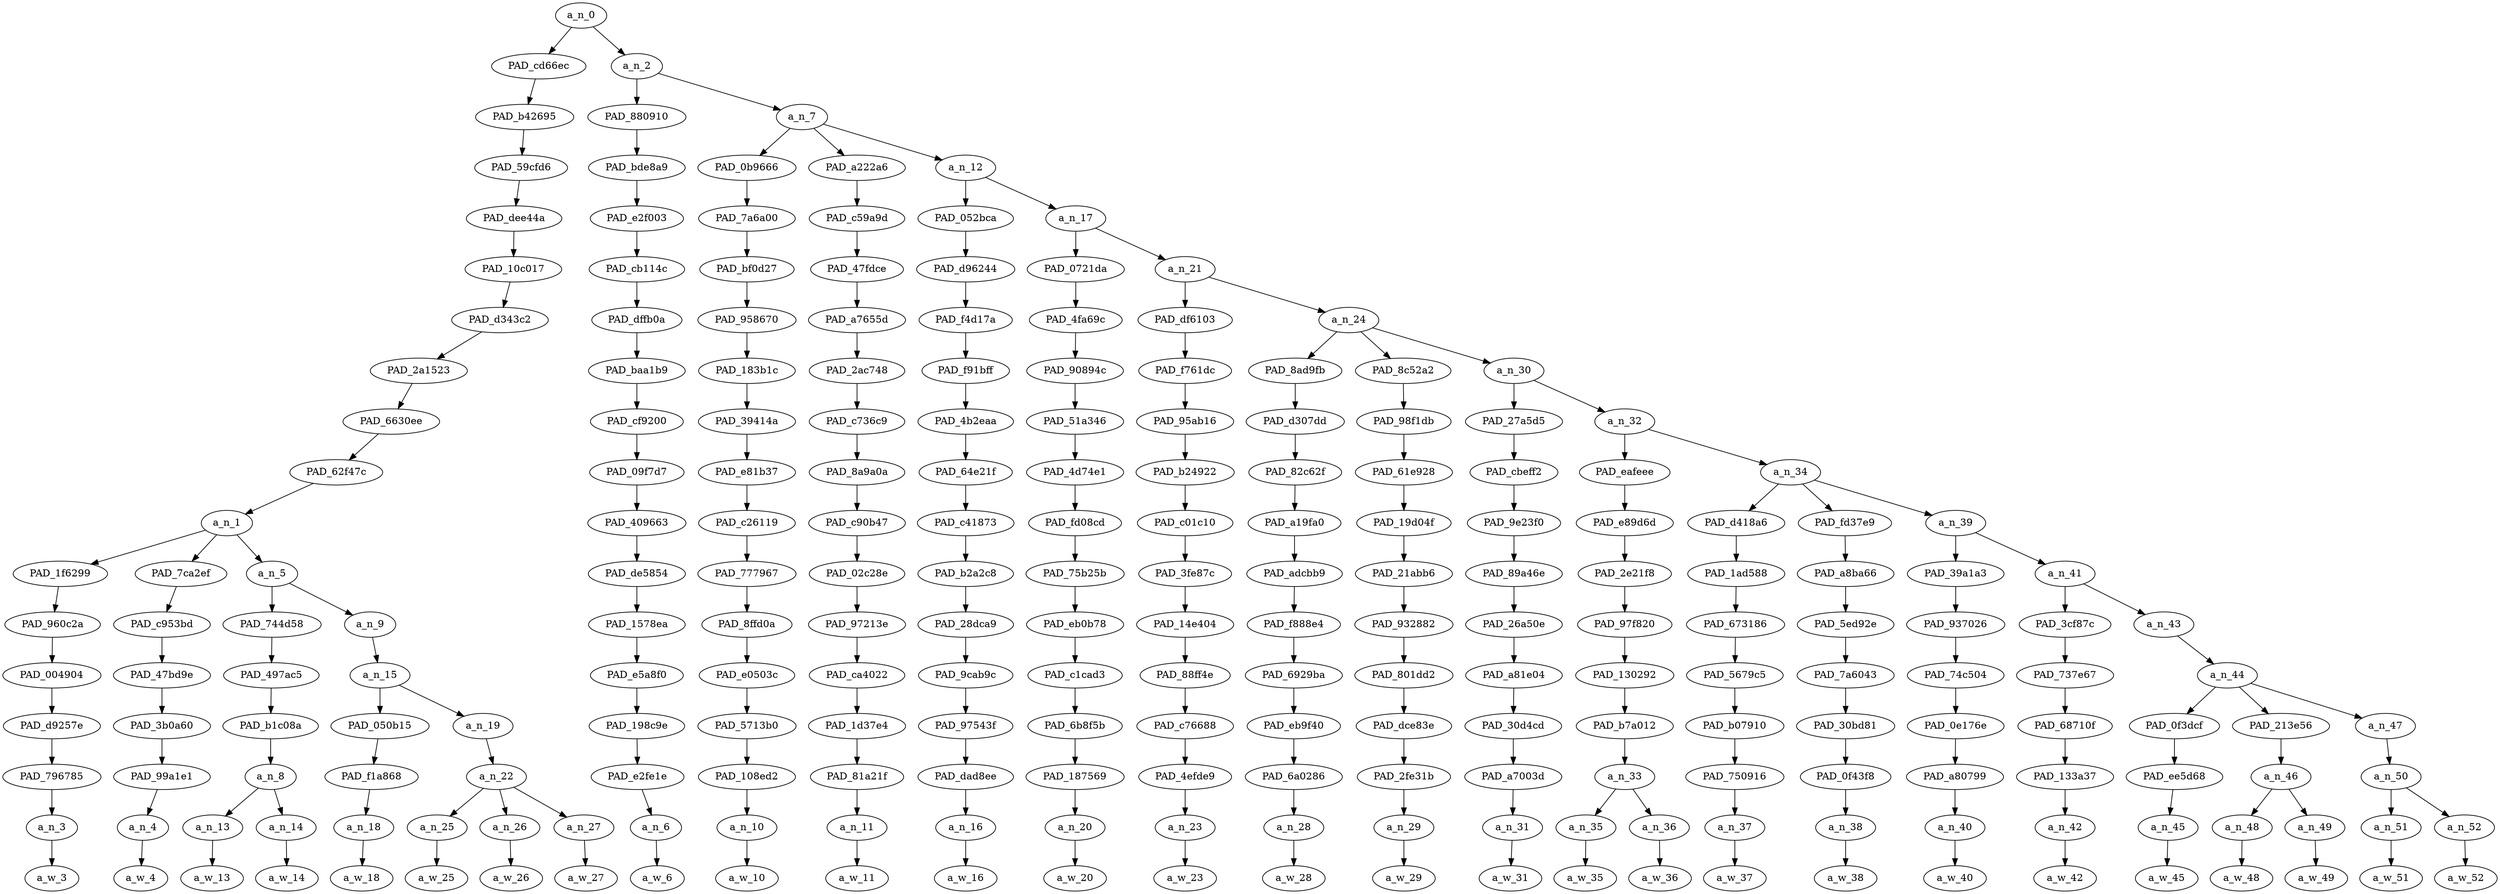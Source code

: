 strict digraph "" {
	a_n_0	[div_dir=1,
		index=0,
		level=17,
		pos="5.38011188271605,17!",
		text_span="[0, 1, 2, 3, 4, 5, 6, 7, 8, 9, 10, 11, 12, 13, 14, 15, 16, 17, 18, 19, 20, 21, 22, 23, 24, 25, 26, 27]",
		value=1.00000000];
	PAD_cd66ec	[div_dir=1,
		index=0,
		level=16,
		pos="1.5833333333333333,16!",
		text_span="[0, 1, 2, 3, 4, 5, 6, 7]",
		value=0.30057315];
	a_n_0 -> PAD_cd66ec;
	a_n_2	[div_dir=1,
		index=1,
		level=16,
		pos="9.176890432098766,16!",
		text_span="[8, 9, 10, 11, 12, 13, 14, 15, 16, 17, 18, 19, 20, 21, 22, 23, 24, 25, 26, 27]",
		value=0.69901522];
	a_n_0 -> a_n_2;
	PAD_b42695	[div_dir=1,
		index=0,
		level=15,
		pos="1.5833333333333333,15!",
		text_span="[0, 1, 2, 3, 4, 5, 6, 7]",
		value=0.30057315];
	PAD_cd66ec -> PAD_b42695;
	PAD_59cfd6	[div_dir=1,
		index=0,
		level=14,
		pos="1.5833333333333333,14!",
		text_span="[0, 1, 2, 3, 4, 5, 6, 7]",
		value=0.30057315];
	PAD_b42695 -> PAD_59cfd6;
	PAD_dee44a	[div_dir=1,
		index=0,
		level=13,
		pos="1.5833333333333333,13!",
		text_span="[0, 1, 2, 3, 4, 5, 6, 7]",
		value=0.30057315];
	PAD_59cfd6 -> PAD_dee44a;
	PAD_10c017	[div_dir=1,
		index=0,
		level=12,
		pos="1.5833333333333333,12!",
		text_span="[0, 1, 2, 3, 4, 5, 6, 7]",
		value=0.30057315];
	PAD_dee44a -> PAD_10c017;
	PAD_d343c2	[div_dir=1,
		index=0,
		level=11,
		pos="1.5833333333333333,11!",
		text_span="[0, 1, 2, 3, 4, 5, 6, 7]",
		value=0.30057315];
	PAD_10c017 -> PAD_d343c2;
	PAD_2a1523	[div_dir=1,
		index=0,
		level=10,
		pos="1.5833333333333333,10!",
		text_span="[0, 1, 2, 3, 4, 5, 6, 7]",
		value=0.30057315];
	PAD_d343c2 -> PAD_2a1523;
	PAD_6630ee	[div_dir=1,
		index=0,
		level=9,
		pos="1.5833333333333333,9!",
		text_span="[0, 1, 2, 3, 4, 5, 6, 7]",
		value=0.30057315];
	PAD_2a1523 -> PAD_6630ee;
	PAD_62f47c	[div_dir=1,
		index=0,
		level=8,
		pos="1.5833333333333333,8!",
		text_span="[0, 1, 2, 3, 4, 5, 6, 7]",
		value=0.30057315];
	PAD_6630ee -> PAD_62f47c;
	a_n_1	[div_dir=1,
		index=0,
		level=7,
		pos="1.5833333333333333,7!",
		text_span="[0, 1, 2, 3, 4, 5, 6, 7]",
		value=0.30057315];
	PAD_62f47c -> a_n_1;
	PAD_1f6299	[div_dir=1,
		index=0,
		level=6,
		pos="0.0,6!",
		text_span="[0]",
		value=0.07079081];
	a_n_1 -> PAD_1f6299;
	PAD_7ca2ef	[div_dir=1,
		index=1,
		level=6,
		pos="1.0,6!",
		text_span="[1]",
		value=0.03114307];
	a_n_1 -> PAD_7ca2ef;
	a_n_5	[div_dir=1,
		index=2,
		level=6,
		pos="3.75,6!",
		text_span="[2, 3, 4, 5, 6, 7]",
		value=0.19829480];
	a_n_1 -> a_n_5;
	PAD_960c2a	[div_dir=1,
		index=0,
		level=5,
		pos="0.0,5!",
		text_span="[0]",
		value=0.07079081];
	PAD_1f6299 -> PAD_960c2a;
	PAD_004904	[div_dir=1,
		index=0,
		level=4,
		pos="0.0,4!",
		text_span="[0]",
		value=0.07079081];
	PAD_960c2a -> PAD_004904;
	PAD_d9257e	[div_dir=1,
		index=0,
		level=3,
		pos="0.0,3!",
		text_span="[0]",
		value=0.07079081];
	PAD_004904 -> PAD_d9257e;
	PAD_796785	[div_dir=1,
		index=0,
		level=2,
		pos="0.0,2!",
		text_span="[0]",
		value=0.07079081];
	PAD_d9257e -> PAD_796785;
	a_n_3	[div_dir=1,
		index=0,
		level=1,
		pos="0.0,1!",
		text_span="[0]",
		value=0.07079081];
	PAD_796785 -> a_n_3;
	a_w_3	[div_dir=0,
		index=0,
		level=0,
		pos="0,0!",
		text_span="[0]",
		value=democrats];
	a_n_3 -> a_w_3;
	PAD_c953bd	[div_dir=1,
		index=1,
		level=5,
		pos="1.0,5!",
		text_span="[1]",
		value=0.03114307];
	PAD_7ca2ef -> PAD_c953bd;
	PAD_47bd9e	[div_dir=1,
		index=1,
		level=4,
		pos="1.0,4!",
		text_span="[1]",
		value=0.03114307];
	PAD_c953bd -> PAD_47bd9e;
	PAD_3b0a60	[div_dir=1,
		index=1,
		level=3,
		pos="1.0,3!",
		text_span="[1]",
		value=0.03114307];
	PAD_47bd9e -> PAD_3b0a60;
	PAD_99a1e1	[div_dir=1,
		index=1,
		level=2,
		pos="1.0,2!",
		text_span="[1]",
		value=0.03114307];
	PAD_3b0a60 -> PAD_99a1e1;
	a_n_4	[div_dir=1,
		index=1,
		level=1,
		pos="1.0,1!",
		text_span="[1]",
		value=0.03114307];
	PAD_99a1e1 -> a_n_4;
	a_w_4	[div_dir=0,
		index=1,
		level=0,
		pos="1,0!",
		text_span="[1]",
		value=forever];
	a_n_4 -> a_w_4;
	PAD_744d58	[div_dir=1,
		index=2,
		level=5,
		pos="2.5,5!",
		text_span="[2, 3]",
		value=0.15457269];
	a_n_5 -> PAD_744d58;
	a_n_9	[div_dir=1,
		index=3,
		level=5,
		pos="5.0,5!",
		text_span="[4, 5, 6, 7]",
		value=0.04363058];
	a_n_5 -> a_n_9;
	PAD_497ac5	[div_dir=1,
		index=2,
		level=4,
		pos="2.5,4!",
		text_span="[2, 3]",
		value=0.15457269];
	PAD_744d58 -> PAD_497ac5;
	PAD_b1c08a	[div_dir=1,
		index=2,
		level=3,
		pos="2.5,3!",
		text_span="[2, 3]",
		value=0.15457269];
	PAD_497ac5 -> PAD_b1c08a;
	a_n_8	[div_dir=1,
		index=2,
		level=2,
		pos="2.5,2!",
		text_span="[2, 3]",
		value=0.15457269];
	PAD_b1c08a -> a_n_8;
	a_n_13	[div_dir=1,
		index=2,
		level=1,
		pos="2.0,1!",
		text_span="[2]",
		value=0.02065254];
	a_n_8 -> a_n_13;
	a_n_14	[div_dir=1,
		index=3,
		level=1,
		pos="3.0,1!",
		text_span="[3]",
		value=0.13385194];
	a_n_8 -> a_n_14;
	a_w_13	[div_dir=0,
		index=2,
		level=0,
		pos="2,0!",
		text_span="[2]",
		value=the];
	a_n_13 -> a_w_13;
	a_w_14	[div_dir=0,
		index=3,
		level=0,
		pos="3,0!",
		text_span="[3]",
		value=partyofslaves];
	a_n_14 -> a_w_14;
	a_n_15	[div_dir=1,
		index=3,
		level=4,
		pos="5.0,4!",
		text_span="[4, 5, 6, 7]",
		value=0.04356958];
	a_n_9 -> a_n_15;
	PAD_050b15	[div_dir=1,
		index=3,
		level=3,
		pos="4.0,3!",
		text_span="[4]",
		value=0.01216722];
	a_n_15 -> PAD_050b15;
	a_n_19	[div_dir=1,
		index=4,
		level=3,
		pos="6.0,3!",
		text_span="[5, 6, 7]",
		value=0.03134135];
	a_n_15 -> a_n_19;
	PAD_f1a868	[div_dir=1,
		index=3,
		level=2,
		pos="4.0,2!",
		text_span="[4]",
		value=0.01216722];
	PAD_050b15 -> PAD_f1a868;
	a_n_18	[div_dir=1,
		index=4,
		level=1,
		pos="4.0,1!",
		text_span="[4]",
		value=0.01216722];
	PAD_f1a868 -> a_n_18;
	a_w_18	[div_dir=0,
		index=4,
		level=0,
		pos="4,0!",
		text_span="[4]",
		value=all];
	a_n_18 -> a_w_18;
	a_n_22	[div_dir=1,
		index=4,
		level=2,
		pos="6.0,2!",
		text_span="[5, 6, 7]",
		value=0.03129764];
	a_n_19 -> a_n_22;
	a_n_25	[div_dir=1,
		index=5,
		level=1,
		pos="5.0,1!",
		text_span="[5]",
		value=0.01121232];
	a_n_22 -> a_n_25;
	a_n_26	[div_dir=1,
		index=6,
		level=1,
		pos="6.0,1!",
		text_span="[6]",
		value=0.01056374];
	a_n_22 -> a_n_26;
	a_n_27	[div_dir=1,
		index=7,
		level=1,
		pos="7.0,1!",
		text_span="[7]",
		value=0.00947787];
	a_n_22 -> a_n_27;
	a_w_25	[div_dir=0,
		index=5,
		level=0,
		pos="5,0!",
		text_span="[5]",
		value=they];
	a_n_25 -> a_w_25;
	a_w_26	[div_dir=0,
		index=6,
		level=0,
		pos="6,0!",
		text_span="[6]",
		value=ever];
	a_n_26 -> a_w_26;
	a_w_27	[div_dir=0,
		index=7,
		level=0,
		pos="7,0!",
		text_span="[7]",
		value=do];
	a_n_27 -> a_w_27;
	PAD_880910	[div_dir=1,
		index=1,
		level=15,
		pos="8.0,15!",
		text_span="[8]",
		value=0.01131086];
	a_n_2 -> PAD_880910;
	a_n_7	[div_dir=1,
		index=2,
		level=15,
		pos="10.35378086419753,15!",
		text_span="[9, 10, 11, 12, 13, 14, 15, 16, 17, 18, 19, 20, 21, 22, 23, 24, 25, 26, 27]",
		value=0.68742588];
	a_n_2 -> a_n_7;
	PAD_bde8a9	[div_dir=1,
		index=1,
		level=14,
		pos="8.0,14!",
		text_span="[8]",
		value=0.01131086];
	PAD_880910 -> PAD_bde8a9;
	PAD_e2f003	[div_dir=1,
		index=1,
		level=13,
		pos="8.0,13!",
		text_span="[8]",
		value=0.01131086];
	PAD_bde8a9 -> PAD_e2f003;
	PAD_cb114c	[div_dir=1,
		index=1,
		level=12,
		pos="8.0,12!",
		text_span="[8]",
		value=0.01131086];
	PAD_e2f003 -> PAD_cb114c;
	PAD_dffb0a	[div_dir=1,
		index=1,
		level=11,
		pos="8.0,11!",
		text_span="[8]",
		value=0.01131086];
	PAD_cb114c -> PAD_dffb0a;
	PAD_baa1b9	[div_dir=1,
		index=1,
		level=10,
		pos="8.0,10!",
		text_span="[8]",
		value=0.01131086];
	PAD_dffb0a -> PAD_baa1b9;
	PAD_cf9200	[div_dir=1,
		index=1,
		level=9,
		pos="8.0,9!",
		text_span="[8]",
		value=0.01131086];
	PAD_baa1b9 -> PAD_cf9200;
	PAD_09f7d7	[div_dir=1,
		index=1,
		level=8,
		pos="8.0,8!",
		text_span="[8]",
		value=0.01131086];
	PAD_cf9200 -> PAD_09f7d7;
	PAD_409663	[div_dir=1,
		index=1,
		level=7,
		pos="8.0,7!",
		text_span="[8]",
		value=0.01131086];
	PAD_09f7d7 -> PAD_409663;
	PAD_de5854	[div_dir=1,
		index=3,
		level=6,
		pos="8.0,6!",
		text_span="[8]",
		value=0.01131086];
	PAD_409663 -> PAD_de5854;
	PAD_1578ea	[div_dir=1,
		index=4,
		level=5,
		pos="8.0,5!",
		text_span="[8]",
		value=0.01131086];
	PAD_de5854 -> PAD_1578ea;
	PAD_e5a8f0	[div_dir=1,
		index=4,
		level=4,
		pos="8.0,4!",
		text_span="[8]",
		value=0.01131086];
	PAD_1578ea -> PAD_e5a8f0;
	PAD_198c9e	[div_dir=1,
		index=5,
		level=3,
		pos="8.0,3!",
		text_span="[8]",
		value=0.01131086];
	PAD_e5a8f0 -> PAD_198c9e;
	PAD_e2fe1e	[div_dir=1,
		index=5,
		level=2,
		pos="8.0,2!",
		text_span="[8]",
		value=0.01131086];
	PAD_198c9e -> PAD_e2fe1e;
	a_n_6	[div_dir=1,
		index=8,
		level=1,
		pos="8.0,1!",
		text_span="[8]",
		value=0.01131086];
	PAD_e2fe1e -> a_n_6;
	a_w_6	[div_dir=0,
		index=8,
		level=0,
		pos="8,0!",
		text_span="[8]",
		value=is];
	a_n_6 -> a_w_6;
	PAD_0b9666	[div_dir=-1,
		index=2,
		level=14,
		pos="9.0,14!",
		text_span="[9]",
		value=0.04324144];
	a_n_7 -> PAD_0b9666;
	PAD_a222a6	[div_dir=1,
		index=3,
		level=14,
		pos="10.0,14!",
		text_span="[10]",
		value=0.01155850];
	a_n_7 -> PAD_a222a6;
	a_n_12	[div_dir=1,
		index=4,
		level=14,
		pos="12.061342592592592,14!",
		text_span="[11, 12, 13, 14, 15, 16, 17, 18, 19, 20, 21, 22, 23, 24, 25, 26, 27]",
		value=0.63235518];
	a_n_7 -> a_n_12;
	PAD_7a6a00	[div_dir=-1,
		index=2,
		level=13,
		pos="9.0,13!",
		text_span="[9]",
		value=0.04324144];
	PAD_0b9666 -> PAD_7a6a00;
	PAD_bf0d27	[div_dir=-1,
		index=2,
		level=12,
		pos="9.0,12!",
		text_span="[9]",
		value=0.04324144];
	PAD_7a6a00 -> PAD_bf0d27;
	PAD_958670	[div_dir=-1,
		index=2,
		level=11,
		pos="9.0,11!",
		text_span="[9]",
		value=0.04324144];
	PAD_bf0d27 -> PAD_958670;
	PAD_183b1c	[div_dir=-1,
		index=2,
		level=10,
		pos="9.0,10!",
		text_span="[9]",
		value=0.04324144];
	PAD_958670 -> PAD_183b1c;
	PAD_39414a	[div_dir=-1,
		index=2,
		level=9,
		pos="9.0,9!",
		text_span="[9]",
		value=0.04324144];
	PAD_183b1c -> PAD_39414a;
	PAD_e81b37	[div_dir=-1,
		index=2,
		level=8,
		pos="9.0,8!",
		text_span="[9]",
		value=0.04324144];
	PAD_39414a -> PAD_e81b37;
	PAD_c26119	[div_dir=-1,
		index=2,
		level=7,
		pos="9.0,7!",
		text_span="[9]",
		value=0.04324144];
	PAD_e81b37 -> PAD_c26119;
	PAD_777967	[div_dir=-1,
		index=4,
		level=6,
		pos="9.0,6!",
		text_span="[9]",
		value=0.04324144];
	PAD_c26119 -> PAD_777967;
	PAD_8ffd0a	[div_dir=-1,
		index=5,
		level=5,
		pos="9.0,5!",
		text_span="[9]",
		value=0.04324144];
	PAD_777967 -> PAD_8ffd0a;
	PAD_e0503c	[div_dir=-1,
		index=5,
		level=4,
		pos="9.0,4!",
		text_span="[9]",
		value=0.04324144];
	PAD_8ffd0a -> PAD_e0503c;
	PAD_5713b0	[div_dir=-1,
		index=6,
		level=3,
		pos="9.0,3!",
		text_span="[9]",
		value=0.04324144];
	PAD_e0503c -> PAD_5713b0;
	PAD_108ed2	[div_dir=-1,
		index=6,
		level=2,
		pos="9.0,2!",
		text_span="[9]",
		value=0.04324144];
	PAD_5713b0 -> PAD_108ed2;
	a_n_10	[div_dir=-1,
		index=9,
		level=1,
		pos="9.0,1!",
		text_span="[9]",
		value=0.04324144];
	PAD_108ed2 -> a_n_10;
	a_w_10	[div_dir=0,
		index=9,
		level=0,
		pos="9,0!",
		text_span="[9]",
		value=obstruct];
	a_n_10 -> a_w_10;
	PAD_c59a9d	[div_dir=1,
		index=3,
		level=13,
		pos="10.0,13!",
		text_span="[10]",
		value=0.01155850];
	PAD_a222a6 -> PAD_c59a9d;
	PAD_47fdce	[div_dir=1,
		index=3,
		level=12,
		pos="10.0,12!",
		text_span="[10]",
		value=0.01155850];
	PAD_c59a9d -> PAD_47fdce;
	PAD_a7655d	[div_dir=1,
		index=3,
		level=11,
		pos="10.0,11!",
		text_span="[10]",
		value=0.01155850];
	PAD_47fdce -> PAD_a7655d;
	PAD_2ac748	[div_dir=1,
		index=3,
		level=10,
		pos="10.0,10!",
		text_span="[10]",
		value=0.01155850];
	PAD_a7655d -> PAD_2ac748;
	PAD_c736c9	[div_dir=1,
		index=3,
		level=9,
		pos="10.0,9!",
		text_span="[10]",
		value=0.01155850];
	PAD_2ac748 -> PAD_c736c9;
	PAD_8a9a0a	[div_dir=1,
		index=3,
		level=8,
		pos="10.0,8!",
		text_span="[10]",
		value=0.01155850];
	PAD_c736c9 -> PAD_8a9a0a;
	PAD_c90b47	[div_dir=1,
		index=3,
		level=7,
		pos="10.0,7!",
		text_span="[10]",
		value=0.01155850];
	PAD_8a9a0a -> PAD_c90b47;
	PAD_02c28e	[div_dir=1,
		index=5,
		level=6,
		pos="10.0,6!",
		text_span="[10]",
		value=0.01155850];
	PAD_c90b47 -> PAD_02c28e;
	PAD_97213e	[div_dir=1,
		index=6,
		level=5,
		pos="10.0,5!",
		text_span="[10]",
		value=0.01155850];
	PAD_02c28e -> PAD_97213e;
	PAD_ca4022	[div_dir=1,
		index=6,
		level=4,
		pos="10.0,4!",
		text_span="[10]",
		value=0.01155850];
	PAD_97213e -> PAD_ca4022;
	PAD_1d37e4	[div_dir=1,
		index=7,
		level=3,
		pos="10.0,3!",
		text_span="[10]",
		value=0.01155850];
	PAD_ca4022 -> PAD_1d37e4;
	PAD_81a21f	[div_dir=1,
		index=7,
		level=2,
		pos="10.0,2!",
		text_span="[10]",
		value=0.01155850];
	PAD_1d37e4 -> PAD_81a21f;
	a_n_11	[div_dir=1,
		index=10,
		level=1,
		pos="10.0,1!",
		text_span="[10]",
		value=0.01155850];
	PAD_81a21f -> a_n_11;
	a_w_11	[div_dir=0,
		index=10,
		level=0,
		pos="10,0!",
		text_span="[10]",
		value=that];
	a_n_11 -> a_w_11;
	PAD_052bca	[div_dir=1,
		index=4,
		level=13,
		pos="11.0,13!",
		text_span="[11]",
		value=0.01126292];
	a_n_12 -> PAD_052bca;
	a_n_17	[div_dir=1,
		index=5,
		level=13,
		pos="13.122685185185185,13!",
		text_span="[12, 13, 14, 15, 16, 17, 18, 19, 20, 21, 22, 23, 24, 25, 26, 27]",
		value=0.62080034];
	a_n_12 -> a_n_17;
	PAD_d96244	[div_dir=1,
		index=4,
		level=12,
		pos="11.0,12!",
		text_span="[11]",
		value=0.01126292];
	PAD_052bca -> PAD_d96244;
	PAD_f4d17a	[div_dir=1,
		index=4,
		level=11,
		pos="11.0,11!",
		text_span="[11]",
		value=0.01126292];
	PAD_d96244 -> PAD_f4d17a;
	PAD_f91bff	[div_dir=1,
		index=4,
		level=10,
		pos="11.0,10!",
		text_span="[11]",
		value=0.01126292];
	PAD_f4d17a -> PAD_f91bff;
	PAD_4b2eaa	[div_dir=1,
		index=4,
		level=9,
		pos="11.0,9!",
		text_span="[11]",
		value=0.01126292];
	PAD_f91bff -> PAD_4b2eaa;
	PAD_64e21f	[div_dir=1,
		index=4,
		level=8,
		pos="11.0,8!",
		text_span="[11]",
		value=0.01126292];
	PAD_4b2eaa -> PAD_64e21f;
	PAD_c41873	[div_dir=1,
		index=4,
		level=7,
		pos="11.0,7!",
		text_span="[11]",
		value=0.01126292];
	PAD_64e21f -> PAD_c41873;
	PAD_b2a2c8	[div_dir=1,
		index=6,
		level=6,
		pos="11.0,6!",
		text_span="[11]",
		value=0.01126292];
	PAD_c41873 -> PAD_b2a2c8;
	PAD_28dca9	[div_dir=1,
		index=7,
		level=5,
		pos="11.0,5!",
		text_span="[11]",
		value=0.01126292];
	PAD_b2a2c8 -> PAD_28dca9;
	PAD_9cab9c	[div_dir=1,
		index=7,
		level=4,
		pos="11.0,4!",
		text_span="[11]",
		value=0.01126292];
	PAD_28dca9 -> PAD_9cab9c;
	PAD_97543f	[div_dir=1,
		index=8,
		level=3,
		pos="11.0,3!",
		text_span="[11]",
		value=0.01126292];
	PAD_9cab9c -> PAD_97543f;
	PAD_dad8ee	[div_dir=1,
		index=8,
		level=2,
		pos="11.0,2!",
		text_span="[11]",
		value=0.01126292];
	PAD_97543f -> PAD_dad8ee;
	a_n_16	[div_dir=1,
		index=11,
		level=1,
		pos="11.0,1!",
		text_span="[11]",
		value=0.01126292];
	PAD_dad8ee -> a_n_16;
	a_w_16	[div_dir=0,
		index=11,
		level=0,
		pos="11,0!",
		text_span="[11]",
		value=so];
	a_n_16 -> a_w_16;
	PAD_0721da	[div_dir=1,
		index=5,
		level=12,
		pos="12.0,12!",
		text_span="[12]",
		value=0.01101247];
	a_n_17 -> PAD_0721da;
	a_n_21	[div_dir=1,
		index=6,
		level=12,
		pos="14.24537037037037,12!",
		text_span="[13, 14, 15, 16, 17, 18, 19, 20, 21, 22, 23, 24, 25, 26, 27]",
		value=0.60949818];
	a_n_17 -> a_n_21;
	PAD_4fa69c	[div_dir=1,
		index=5,
		level=11,
		pos="12.0,11!",
		text_span="[12]",
		value=0.01101247];
	PAD_0721da -> PAD_4fa69c;
	PAD_90894c	[div_dir=1,
		index=5,
		level=10,
		pos="12.0,10!",
		text_span="[12]",
		value=0.01101247];
	PAD_4fa69c -> PAD_90894c;
	PAD_51a346	[div_dir=1,
		index=5,
		level=9,
		pos="12.0,9!",
		text_span="[12]",
		value=0.01101247];
	PAD_90894c -> PAD_51a346;
	PAD_4d74e1	[div_dir=1,
		index=5,
		level=8,
		pos="12.0,8!",
		text_span="[12]",
		value=0.01101247];
	PAD_51a346 -> PAD_4d74e1;
	PAD_fd08cd	[div_dir=1,
		index=5,
		level=7,
		pos="12.0,7!",
		text_span="[12]",
		value=0.01101247];
	PAD_4d74e1 -> PAD_fd08cd;
	PAD_75b25b	[div_dir=1,
		index=7,
		level=6,
		pos="12.0,6!",
		text_span="[12]",
		value=0.01101247];
	PAD_fd08cd -> PAD_75b25b;
	PAD_eb0b78	[div_dir=1,
		index=8,
		level=5,
		pos="12.0,5!",
		text_span="[12]",
		value=0.01101247];
	PAD_75b25b -> PAD_eb0b78;
	PAD_c1cad3	[div_dir=1,
		index=8,
		level=4,
		pos="12.0,4!",
		text_span="[12]",
		value=0.01101247];
	PAD_eb0b78 -> PAD_c1cad3;
	PAD_6b8f5b	[div_dir=1,
		index=9,
		level=3,
		pos="12.0,3!",
		text_span="[12]",
		value=0.01101247];
	PAD_c1cad3 -> PAD_6b8f5b;
	PAD_187569	[div_dir=1,
		index=9,
		level=2,
		pos="12.0,2!",
		text_span="[12]",
		value=0.01101247];
	PAD_6b8f5b -> PAD_187569;
	a_n_20	[div_dir=1,
		index=12,
		level=1,
		pos="12.0,1!",
		text_span="[12]",
		value=0.01101247];
	PAD_187569 -> a_n_20;
	a_w_20	[div_dir=0,
		index=12,
		level=0,
		pos="12,0!",
		text_span="[12]",
		value=they1];
	a_n_20 -> a_w_20;
	PAD_df6103	[div_dir=1,
		index=6,
		level=11,
		pos="13.0,11!",
		text_span="[13]",
		value=0.01129873];
	a_n_21 -> PAD_df6103;
	a_n_24	[div_dir=1,
		index=7,
		level=11,
		pos="15.49074074074074,11!",
		text_span="[14, 15, 16, 17, 18, 19, 20, 21, 22, 23, 24, 25, 26, 27]",
		value=0.59791069];
	a_n_21 -> a_n_24;
	PAD_f761dc	[div_dir=1,
		index=6,
		level=10,
		pos="13.0,10!",
		text_span="[13]",
		value=0.01129873];
	PAD_df6103 -> PAD_f761dc;
	PAD_95ab16	[div_dir=1,
		index=6,
		level=9,
		pos="13.0,9!",
		text_span="[13]",
		value=0.01129873];
	PAD_f761dc -> PAD_95ab16;
	PAD_b24922	[div_dir=1,
		index=6,
		level=8,
		pos="13.0,8!",
		text_span="[13]",
		value=0.01129873];
	PAD_95ab16 -> PAD_b24922;
	PAD_c01c10	[div_dir=1,
		index=6,
		level=7,
		pos="13.0,7!",
		text_span="[13]",
		value=0.01129873];
	PAD_b24922 -> PAD_c01c10;
	PAD_3fe87c	[div_dir=1,
		index=8,
		level=6,
		pos="13.0,6!",
		text_span="[13]",
		value=0.01129873];
	PAD_c01c10 -> PAD_3fe87c;
	PAD_14e404	[div_dir=1,
		index=9,
		level=5,
		pos="13.0,5!",
		text_span="[13]",
		value=0.01129873];
	PAD_3fe87c -> PAD_14e404;
	PAD_88ff4e	[div_dir=1,
		index=9,
		level=4,
		pos="13.0,4!",
		text_span="[13]",
		value=0.01129873];
	PAD_14e404 -> PAD_88ff4e;
	PAD_c76688	[div_dir=1,
		index=10,
		level=3,
		pos="13.0,3!",
		text_span="[13]",
		value=0.01129873];
	PAD_88ff4e -> PAD_c76688;
	PAD_4efde9	[div_dir=1,
		index=10,
		level=2,
		pos="13.0,2!",
		text_span="[13]",
		value=0.01129873];
	PAD_c76688 -> PAD_4efde9;
	a_n_23	[div_dir=1,
		index=13,
		level=1,
		pos="13.0,1!",
		text_span="[13]",
		value=0.01129873];
	PAD_4efde9 -> a_n_23;
	a_w_23	[div_dir=0,
		index=13,
		level=0,
		pos="13,0!",
		text_span="[13]",
		value=can];
	a_n_23 -> a_w_23;
	PAD_8ad9fb	[div_dir=1,
		index=7,
		level=10,
		pos="14.0,10!",
		text_span="[14]",
		value=0.01173652];
	a_n_24 -> PAD_8ad9fb;
	PAD_8c52a2	[div_dir=1,
		index=8,
		level=10,
		pos="15.0,10!",
		text_span="[15]",
		value=0.01427552];
	a_n_24 -> PAD_8c52a2;
	a_n_30	[div_dir=1,
		index=9,
		level=10,
		pos="17.47222222222222,10!",
		text_span="[16, 17, 18, 19, 20, 21, 22, 23, 24, 25, 26, 27]",
		value=0.57160701];
	a_n_24 -> a_n_30;
	PAD_d307dd	[div_dir=1,
		index=7,
		level=9,
		pos="14.0,9!",
		text_span="[14]",
		value=0.01173652];
	PAD_8ad9fb -> PAD_d307dd;
	PAD_82c62f	[div_dir=1,
		index=7,
		level=8,
		pos="14.0,8!",
		text_span="[14]",
		value=0.01173652];
	PAD_d307dd -> PAD_82c62f;
	PAD_a19fa0	[div_dir=1,
		index=7,
		level=7,
		pos="14.0,7!",
		text_span="[14]",
		value=0.01173652];
	PAD_82c62f -> PAD_a19fa0;
	PAD_adcbb9	[div_dir=1,
		index=9,
		level=6,
		pos="14.0,6!",
		text_span="[14]",
		value=0.01173652];
	PAD_a19fa0 -> PAD_adcbb9;
	PAD_f888e4	[div_dir=1,
		index=10,
		level=5,
		pos="14.0,5!",
		text_span="[14]",
		value=0.01173652];
	PAD_adcbb9 -> PAD_f888e4;
	PAD_6929ba	[div_dir=1,
		index=10,
		level=4,
		pos="14.0,4!",
		text_span="[14]",
		value=0.01173652];
	PAD_f888e4 -> PAD_6929ba;
	PAD_eb9f40	[div_dir=1,
		index=11,
		level=3,
		pos="14.0,3!",
		text_span="[14]",
		value=0.01173652];
	PAD_6929ba -> PAD_eb9f40;
	PAD_6a0286	[div_dir=1,
		index=11,
		level=2,
		pos="14.0,2!",
		text_span="[14]",
		value=0.01173652];
	PAD_eb9f40 -> PAD_6a0286;
	a_n_28	[div_dir=1,
		index=14,
		level=1,
		pos="14.0,1!",
		text_span="[14]",
		value=0.01173652];
	PAD_6a0286 -> a_n_28;
	a_w_28	[div_dir=0,
		index=14,
		level=0,
		pos="14,0!",
		text_span="[14]",
		value=keep];
	a_n_28 -> a_w_28;
	PAD_98f1db	[div_dir=1,
		index=8,
		level=9,
		pos="15.0,9!",
		text_span="[15]",
		value=0.01427552];
	PAD_8c52a2 -> PAD_98f1db;
	PAD_61e928	[div_dir=1,
		index=8,
		level=8,
		pos="15.0,8!",
		text_span="[15]",
		value=0.01427552];
	PAD_98f1db -> PAD_61e928;
	PAD_19d04f	[div_dir=1,
		index=8,
		level=7,
		pos="15.0,7!",
		text_span="[15]",
		value=0.01427552];
	PAD_61e928 -> PAD_19d04f;
	PAD_21abb6	[div_dir=1,
		index=10,
		level=6,
		pos="15.0,6!",
		text_span="[15]",
		value=0.01427552];
	PAD_19d04f -> PAD_21abb6;
	PAD_932882	[div_dir=1,
		index=11,
		level=5,
		pos="15.0,5!",
		text_span="[15]",
		value=0.01427552];
	PAD_21abb6 -> PAD_932882;
	PAD_801dd2	[div_dir=1,
		index=11,
		level=4,
		pos="15.0,4!",
		text_span="[15]",
		value=0.01427552];
	PAD_932882 -> PAD_801dd2;
	PAD_dce83e	[div_dir=1,
		index=12,
		level=3,
		pos="15.0,3!",
		text_span="[15]",
		value=0.01427552];
	PAD_801dd2 -> PAD_dce83e;
	PAD_2fe31b	[div_dir=1,
		index=12,
		level=2,
		pos="15.0,2!",
		text_span="[15]",
		value=0.01427552];
	PAD_dce83e -> PAD_2fe31b;
	a_n_29	[div_dir=1,
		index=15,
		level=1,
		pos="15.0,1!",
		text_span="[15]",
		value=0.01427552];
	PAD_2fe31b -> a_n_29;
	a_w_29	[div_dir=0,
		index=15,
		level=0,
		pos="15,0!",
		text_span="[15]",
		value=you];
	a_n_29 -> a_w_29;
	PAD_27a5d5	[div_dir=-1,
		index=9,
		level=9,
		pos="16.0,9!",
		text_span="[16]",
		value=0.01700758];
	a_n_30 -> PAD_27a5d5;
	a_n_32	[div_dir=1,
		index=10,
		level=9,
		pos="18.944444444444443,9!",
		text_span="[17, 18, 19, 20, 21, 22, 23, 24, 25, 26, 27]",
		value=0.55430252];
	a_n_30 -> a_n_32;
	PAD_cbeff2	[div_dir=-1,
		index=9,
		level=8,
		pos="16.0,8!",
		text_span="[16]",
		value=0.01700758];
	PAD_27a5d5 -> PAD_cbeff2;
	PAD_9e23f0	[div_dir=-1,
		index=9,
		level=7,
		pos="16.0,7!",
		text_span="[16]",
		value=0.01700758];
	PAD_cbeff2 -> PAD_9e23f0;
	PAD_89a46e	[div_dir=-1,
		index=11,
		level=6,
		pos="16.0,6!",
		text_span="[16]",
		value=0.01700758];
	PAD_9e23f0 -> PAD_89a46e;
	PAD_26a50e	[div_dir=-1,
		index=12,
		level=5,
		pos="16.0,5!",
		text_span="[16]",
		value=0.01700758];
	PAD_89a46e -> PAD_26a50e;
	PAD_a81e04	[div_dir=-1,
		index=12,
		level=4,
		pos="16.0,4!",
		text_span="[16]",
		value=0.01700758];
	PAD_26a50e -> PAD_a81e04;
	PAD_30d4cd	[div_dir=-1,
		index=13,
		level=3,
		pos="16.0,3!",
		text_span="[16]",
		value=0.01700758];
	PAD_a81e04 -> PAD_30d4cd;
	PAD_a7003d	[div_dir=-1,
		index=13,
		level=2,
		pos="16.0,2!",
		text_span="[16]",
		value=0.01700758];
	PAD_30d4cd -> PAD_a7003d;
	a_n_31	[div_dir=-1,
		index=16,
		level=1,
		pos="16.0,1!",
		text_span="[16]",
		value=0.01700758];
	PAD_a7003d -> a_n_31;
	a_w_31	[div_dir=0,
		index=16,
		level=0,
		pos="16,0!",
		text_span="[16]",
		value=in];
	a_n_31 -> a_w_31;
	PAD_eafeee	[div_dir=1,
		index=10,
		level=8,
		pos="17.5,8!",
		text_span="[17, 18]",
		value=0.13040043];
	a_n_32 -> PAD_eafeee;
	a_n_34	[div_dir=1,
		index=11,
		level=8,
		pos="20.38888888888889,8!",
		text_span="[19, 20, 21, 22, 23, 24, 25, 26, 27]",
		value=0.42358288];
	a_n_32 -> a_n_34;
	PAD_e89d6d	[div_dir=1,
		index=10,
		level=7,
		pos="17.5,7!",
		text_span="[17, 18]",
		value=0.13040043];
	PAD_eafeee -> PAD_e89d6d;
	PAD_2e21f8	[div_dir=1,
		index=12,
		level=6,
		pos="17.5,6!",
		text_span="[17, 18]",
		value=0.13040043];
	PAD_e89d6d -> PAD_2e21f8;
	PAD_97f820	[div_dir=1,
		index=13,
		level=5,
		pos="17.5,5!",
		text_span="[17, 18]",
		value=0.13040043];
	PAD_2e21f8 -> PAD_97f820;
	PAD_130292	[div_dir=1,
		index=13,
		level=4,
		pos="17.5,4!",
		text_span="[17, 18]",
		value=0.13040043];
	PAD_97f820 -> PAD_130292;
	PAD_b7a012	[div_dir=1,
		index=14,
		level=3,
		pos="17.5,3!",
		text_span="[17, 18]",
		value=0.13040043];
	PAD_130292 -> PAD_b7a012;
	a_n_33	[div_dir=1,
		index=14,
		level=2,
		pos="17.5,2!",
		text_span="[17, 18]",
		value=0.13040043];
	PAD_b7a012 -> a_n_33;
	a_n_35	[div_dir=1,
		index=17,
		level=1,
		pos="17.0,1!",
		text_span="[17]",
		value=0.02179837];
	a_n_33 -> a_n_35;
	a_n_36	[div_dir=1,
		index=18,
		level=1,
		pos="18.0,1!",
		text_span="[18]",
		value=0.10846081];
	a_n_33 -> a_n_36;
	a_w_35	[div_dir=0,
		index=17,
		level=0,
		pos="17,0!",
		text_span="[17]",
		value=chains];
	a_n_35 -> a_w_35;
	a_w_36	[div_dir=0,
		index=18,
		level=0,
		pos="18,0!",
		text_span="[18]",
		value=housenigger];
	a_n_36 -> a_w_36;
	PAD_d418a6	[div_dir=1,
		index=11,
		level=7,
		pos="19.0,7!",
		text_span="[19]",
		value=0.06176250];
	a_n_34 -> PAD_d418a6;
	PAD_fd37e9	[div_dir=-1,
		index=12,
		level=7,
		pos="20.0,7!",
		text_span="[20]",
		value=0.02830883];
	a_n_34 -> PAD_fd37e9;
	a_n_39	[div_dir=1,
		index=13,
		level=7,
		pos="22.166666666666668,7!",
		text_span="[21, 22, 23, 24, 25, 26, 27]",
		value=0.33322522];
	a_n_34 -> a_n_39;
	PAD_1ad588	[div_dir=1,
		index=13,
		level=6,
		pos="19.0,6!",
		text_span="[19]",
		value=0.06176250];
	PAD_d418a6 -> PAD_1ad588;
	PAD_673186	[div_dir=1,
		index=14,
		level=5,
		pos="19.0,5!",
		text_span="[19]",
		value=0.06176250];
	PAD_1ad588 -> PAD_673186;
	PAD_5679c5	[div_dir=1,
		index=14,
		level=4,
		pos="19.0,4!",
		text_span="[19]",
		value=0.06176250];
	PAD_673186 -> PAD_5679c5;
	PAD_b07910	[div_dir=1,
		index=15,
		level=3,
		pos="19.0,3!",
		text_span="[19]",
		value=0.06176250];
	PAD_5679c5 -> PAD_b07910;
	PAD_750916	[div_dir=1,
		index=15,
		level=2,
		pos="19.0,2!",
		text_span="[19]",
		value=0.06176250];
	PAD_b07910 -> PAD_750916;
	a_n_37	[div_dir=1,
		index=19,
		level=1,
		pos="19.0,1!",
		text_span="[19]",
		value=0.06176250];
	PAD_750916 -> a_n_37;
	a_w_37	[div_dir=0,
		index=19,
		level=0,
		pos="19,0!",
		text_span="[19]",
		value=pimped];
	a_n_37 -> a_w_37;
	PAD_a8ba66	[div_dir=-1,
		index=14,
		level=6,
		pos="20.0,6!",
		text_span="[20]",
		value=0.02830883];
	PAD_fd37e9 -> PAD_a8ba66;
	PAD_5ed92e	[div_dir=-1,
		index=15,
		level=5,
		pos="20.0,5!",
		text_span="[20]",
		value=0.02830883];
	PAD_a8ba66 -> PAD_5ed92e;
	PAD_7a6043	[div_dir=-1,
		index=15,
		level=4,
		pos="20.0,4!",
		text_span="[20]",
		value=0.02830883];
	PAD_5ed92e -> PAD_7a6043;
	PAD_30bd81	[div_dir=-1,
		index=16,
		level=3,
		pos="20.0,3!",
		text_span="[20]",
		value=0.02830883];
	PAD_7a6043 -> PAD_30bd81;
	PAD_0f43f8	[div_dir=-1,
		index=16,
		level=2,
		pos="20.0,2!",
		text_span="[20]",
		value=0.02830883];
	PAD_30bd81 -> PAD_0f43f8;
	a_n_38	[div_dir=-1,
		index=20,
		level=1,
		pos="20.0,1!",
		text_span="[20]",
		value=0.02830883];
	PAD_0f43f8 -> a_n_38;
	a_w_38	[div_dir=0,
		index=20,
		level=0,
		pos="20,0!",
		text_span="[20]",
		value=out];
	a_n_38 -> a_w_38;
	PAD_39a1a3	[div_dir=1,
		index=15,
		level=6,
		pos="21.0,6!",
		text_span="[21]",
		value=0.11138446];
	a_n_39 -> PAD_39a1a3;
	a_n_41	[div_dir=1,
		index=16,
		level=6,
		pos="23.333333333333336,6!",
		text_span="[22, 23, 24, 25, 26, 27]",
		value=0.22150041];
	a_n_39 -> a_n_41;
	PAD_937026	[div_dir=1,
		index=16,
		level=5,
		pos="21.0,5!",
		text_span="[21]",
		value=0.11138446];
	PAD_39a1a3 -> PAD_937026;
	PAD_74c504	[div_dir=1,
		index=16,
		level=4,
		pos="21.0,4!",
		text_span="[21]",
		value=0.11138446];
	PAD_937026 -> PAD_74c504;
	PAD_0e176e	[div_dir=1,
		index=17,
		level=3,
		pos="21.0,3!",
		text_span="[21]",
		value=0.11138446];
	PAD_74c504 -> PAD_0e176e;
	PAD_a80799	[div_dir=1,
		index=17,
		level=2,
		pos="21.0,2!",
		text_span="[21]",
		value=0.11138446];
	PAD_0e176e -> PAD_a80799;
	a_n_40	[div_dir=1,
		index=21,
		level=1,
		pos="21.0,1!",
		text_span="[21]",
		value=0.11138446];
	PAD_a80799 -> a_n_40;
	a_w_40	[div_dir=0,
		index=21,
		level=0,
		pos="21,0!",
		text_span="[21]",
		value=whores];
	a_n_40 -> a_w_40;
	PAD_3cf87c	[div_dir=-1,
		index=17,
		level=5,
		pos="22.0,5!",
		text_span="[22]",
		value=0.01794121];
	a_n_41 -> PAD_3cf87c;
	a_n_43	[div_dir=1,
		index=18,
		level=5,
		pos="24.666666666666668,5!",
		text_span="[23, 24, 25, 26, 27]",
		value=0.20347168];
	a_n_41 -> a_n_43;
	PAD_737e67	[div_dir=-1,
		index=17,
		level=4,
		pos="22.0,4!",
		text_span="[22]",
		value=0.01794121];
	PAD_3cf87c -> PAD_737e67;
	PAD_68710f	[div_dir=-1,
		index=18,
		level=3,
		pos="22.0,3!",
		text_span="[22]",
		value=0.01794121];
	PAD_737e67 -> PAD_68710f;
	PAD_133a37	[div_dir=-1,
		index=18,
		level=2,
		pos="22.0,2!",
		text_span="[22]",
		value=0.01794121];
	PAD_68710f -> PAD_133a37;
	a_n_42	[div_dir=-1,
		index=22,
		level=1,
		pos="22.0,1!",
		text_span="[22]",
		value=0.01794121];
	PAD_133a37 -> a_n_42;
	a_w_42	[div_dir=0,
		index=22,
		level=0,
		pos="22,0!",
		text_span="[22]",
		value=who];
	a_n_42 -> a_w_42;
	a_n_44	[div_dir=1,
		index=18,
		level=4,
		pos="24.666666666666668,4!",
		text_span="[23, 24, 25, 26, 27]",
		value=0.20337005];
	a_n_43 -> a_n_44;
	PAD_0f3dcf	[div_dir=1,
		index=19,
		level=3,
		pos="23.0,3!",
		text_span="[23]",
		value=0.01403910];
	a_n_44 -> PAD_0f3dcf;
	PAD_213e56	[div_dir=1,
		index=20,
		level=3,
		pos="24.5,3!",
		text_span="[24, 25]",
		value=0.05020861];
	a_n_44 -> PAD_213e56;
	a_n_47	[div_dir=1,
		index=21,
		level=3,
		pos="26.5,3!",
		text_span="[26, 27]",
		value=0.13902071];
	a_n_44 -> a_n_47;
	PAD_ee5d68	[div_dir=1,
		index=19,
		level=2,
		pos="23.0,2!",
		text_span="[23]",
		value=0.01403910];
	PAD_0f3dcf -> PAD_ee5d68;
	a_n_45	[div_dir=1,
		index=23,
		level=1,
		pos="23.0,1!",
		text_span="[23]",
		value=0.01403910];
	PAD_ee5d68 -> a_n_45;
	a_w_45	[div_dir=0,
		index=23,
		level=0,
		pos="23,0!",
		text_span="[23]",
		value=keep1];
	a_n_45 -> a_w_45;
	a_n_46	[div_dir=1,
		index=20,
		level=2,
		pos="24.5,2!",
		text_span="[24, 25]",
		value=0.05020861];
	PAD_213e56 -> a_n_46;
	a_n_48	[div_dir=-1,
		index=24,
		level=1,
		pos="24.0,1!",
		text_span="[24]",
		value=0.01358094];
	a_n_46 -> a_n_48;
	a_n_49	[div_dir=1,
		index=25,
		level=1,
		pos="25.0,1!",
		text_span="[25]",
		value=0.03645379];
	a_n_46 -> a_n_49;
	a_w_48	[div_dir=0,
		index=24,
		level=0,
		pos="24,0!",
		text_span="[24]",
		value=the1];
	a_n_48 -> a_w_48;
	a_w_49	[div_dir=0,
		index=25,
		level=0,
		pos="25,0!",
		text_span="[25]",
		value=ghetto];
	a_n_49 -> a_w_49;
	a_n_50	[div_dir=1,
		index=21,
		level=2,
		pos="26.5,2!",
		text_span="[26, 27]",
		value=0.13900669];
	a_n_47 -> a_n_50;
	a_n_51	[div_dir=-1,
		index=26,
		level=1,
		pos="26.0,1!",
		text_span="[26]",
		value=0.04843841];
	a_n_50 -> a_n_51;
	a_n_52	[div_dir=1,
		index=27,
		level=1,
		pos="27.0,1!",
		text_span="[27]",
		value=0.09055426];
	a_n_50 -> a_n_52;
	a_w_51	[div_dir=0,
		index=26,
		level=0,
		pos="26,0!",
		text_span="[26]",
		value=complacent];
	a_n_51 -> a_w_51;
	a_w_52	[div_dir=0,
		index=27,
		level=0,
		pos="27,0!",
		text_span="[27]",
		value=slaveryisfreedom];
	a_n_52 -> a_w_52;
}
